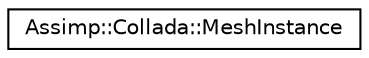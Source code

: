 digraph "Graphical Class Hierarchy"
{
  edge [fontname="Helvetica",fontsize="10",labelfontname="Helvetica",labelfontsize="10"];
  node [fontname="Helvetica",fontsize="10",shape=record];
  rankdir="LR";
  Node1 [label="Assimp::Collada::MeshInstance",height=0.2,width=0.4,color="black", fillcolor="white", style="filled",URL="$struct_assimp_1_1_collada_1_1_mesh_instance.html"];
}
